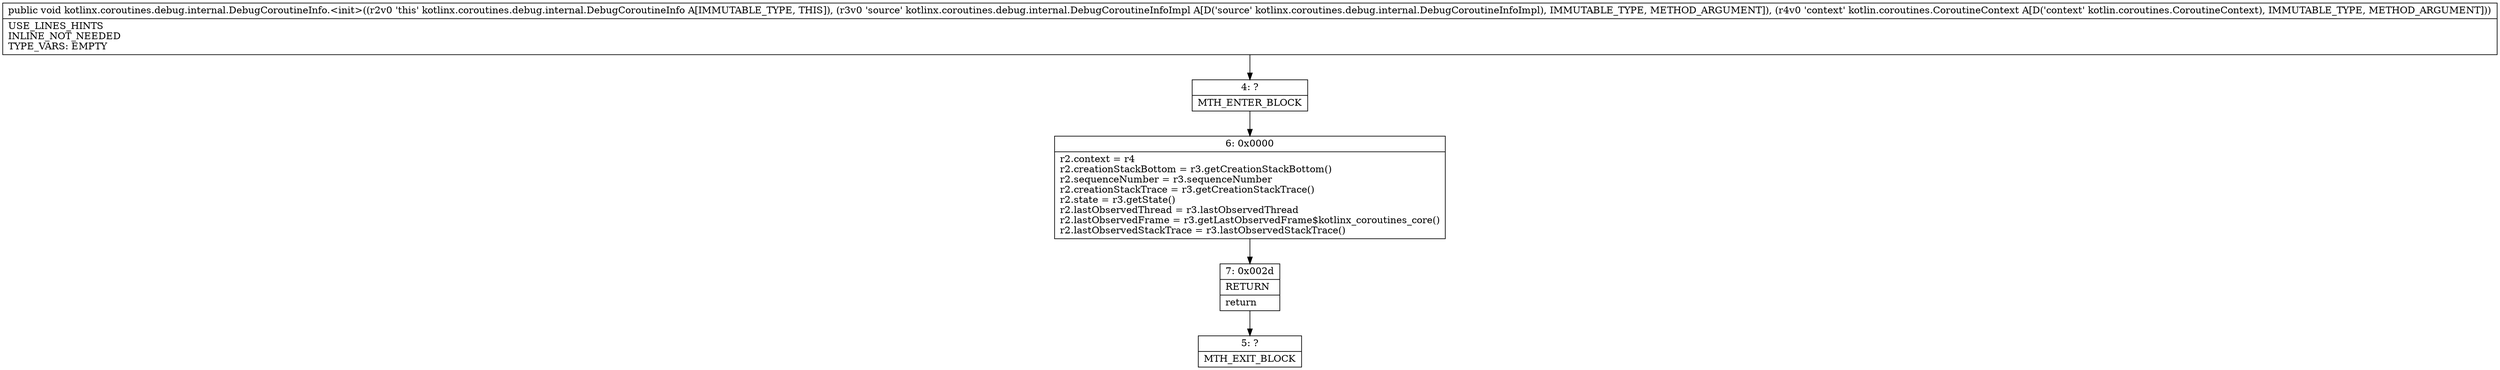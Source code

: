 digraph "CFG forkotlinx.coroutines.debug.internal.DebugCoroutineInfo.\<init\>(Lkotlinx\/coroutines\/debug\/internal\/DebugCoroutineInfoImpl;Lkotlin\/coroutines\/CoroutineContext;)V" {
Node_4 [shape=record,label="{4\:\ ?|MTH_ENTER_BLOCK\l}"];
Node_6 [shape=record,label="{6\:\ 0x0000|r2.context = r4\lr2.creationStackBottom = r3.getCreationStackBottom()\lr2.sequenceNumber = r3.sequenceNumber\lr2.creationStackTrace = r3.getCreationStackTrace()\lr2.state = r3.getState()\lr2.lastObservedThread = r3.lastObservedThread\lr2.lastObservedFrame = r3.getLastObservedFrame$kotlinx_coroutines_core()\lr2.lastObservedStackTrace = r3.lastObservedStackTrace()\l}"];
Node_7 [shape=record,label="{7\:\ 0x002d|RETURN\l|return\l}"];
Node_5 [shape=record,label="{5\:\ ?|MTH_EXIT_BLOCK\l}"];
MethodNode[shape=record,label="{public void kotlinx.coroutines.debug.internal.DebugCoroutineInfo.\<init\>((r2v0 'this' kotlinx.coroutines.debug.internal.DebugCoroutineInfo A[IMMUTABLE_TYPE, THIS]), (r3v0 'source' kotlinx.coroutines.debug.internal.DebugCoroutineInfoImpl A[D('source' kotlinx.coroutines.debug.internal.DebugCoroutineInfoImpl), IMMUTABLE_TYPE, METHOD_ARGUMENT]), (r4v0 'context' kotlin.coroutines.CoroutineContext A[D('context' kotlin.coroutines.CoroutineContext), IMMUTABLE_TYPE, METHOD_ARGUMENT]))  | USE_LINES_HINTS\lINLINE_NOT_NEEDED\lTYPE_VARS: EMPTY\l}"];
MethodNode -> Node_4;Node_4 -> Node_6;
Node_6 -> Node_7;
Node_7 -> Node_5;
}

